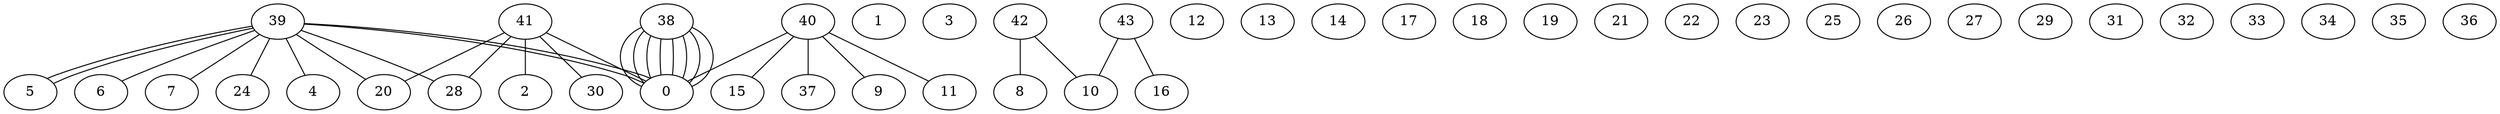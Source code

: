 graph G {
0;
1;
2;
3;
4;
5;
6;
7;
8;
9;
10;
11;
12;
13;
14;
15;
16;
17;
18;
19;
20;
21;
22;
23;
24;
25;
26;
27;
28;
29;
30;
31;
32;
33;
34;
35;
36;
37;
38;
39;
40;
41;
42;
43;
43--16 ;
43--10 ;
42--10 ;
42--8 ;
41--28 ;
41--2 ;
41--20 ;
41--30 ;
41--0 ;
40--15 ;
40--9 ;
40--37 ;
40--11 ;
40--0 ;
39--28 ;
39--20 ;
39--5 ;
39--24 ;
39--5 ;
39--6 ;
39--7 ;
39--4 ;
39--0 ;
39--0 ;
38--0 ;
38--0 ;
38--0 ;
38--0 ;
38--0 ;
38--0 ;
38--0 ;
38--0 ;
}

